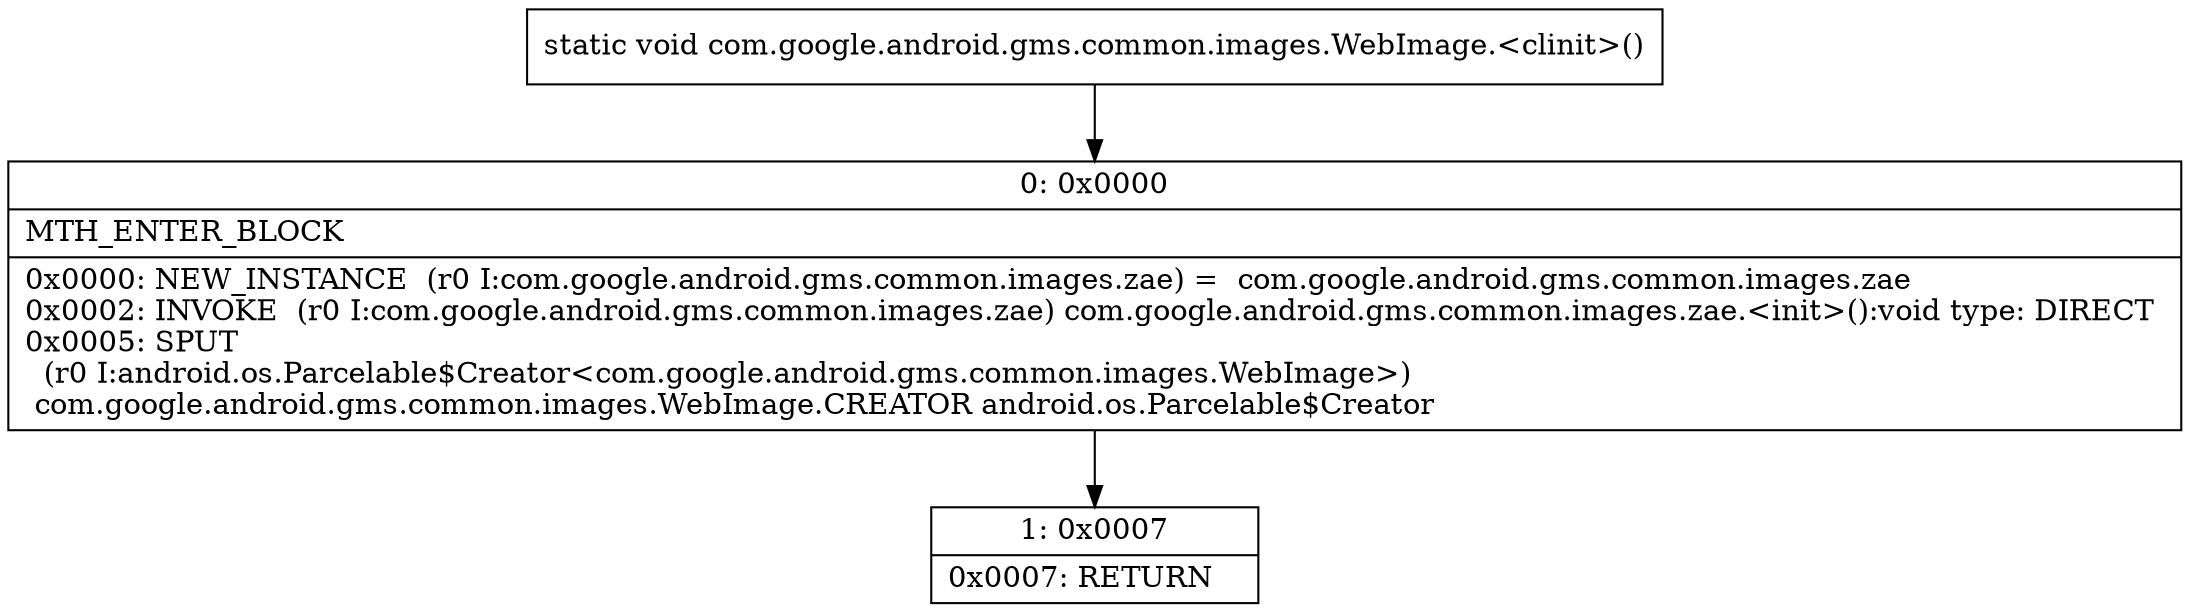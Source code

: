 digraph "CFG forcom.google.android.gms.common.images.WebImage.\<clinit\>()V" {
Node_0 [shape=record,label="{0\:\ 0x0000|MTH_ENTER_BLOCK\l|0x0000: NEW_INSTANCE  (r0 I:com.google.android.gms.common.images.zae) =  com.google.android.gms.common.images.zae \l0x0002: INVOKE  (r0 I:com.google.android.gms.common.images.zae) com.google.android.gms.common.images.zae.\<init\>():void type: DIRECT \l0x0005: SPUT  \l  (r0 I:android.os.Parcelable$Creator\<com.google.android.gms.common.images.WebImage\>)\l com.google.android.gms.common.images.WebImage.CREATOR android.os.Parcelable$Creator \l}"];
Node_1 [shape=record,label="{1\:\ 0x0007|0x0007: RETURN   \l}"];
MethodNode[shape=record,label="{static void com.google.android.gms.common.images.WebImage.\<clinit\>() }"];
MethodNode -> Node_0;
Node_0 -> Node_1;
}

